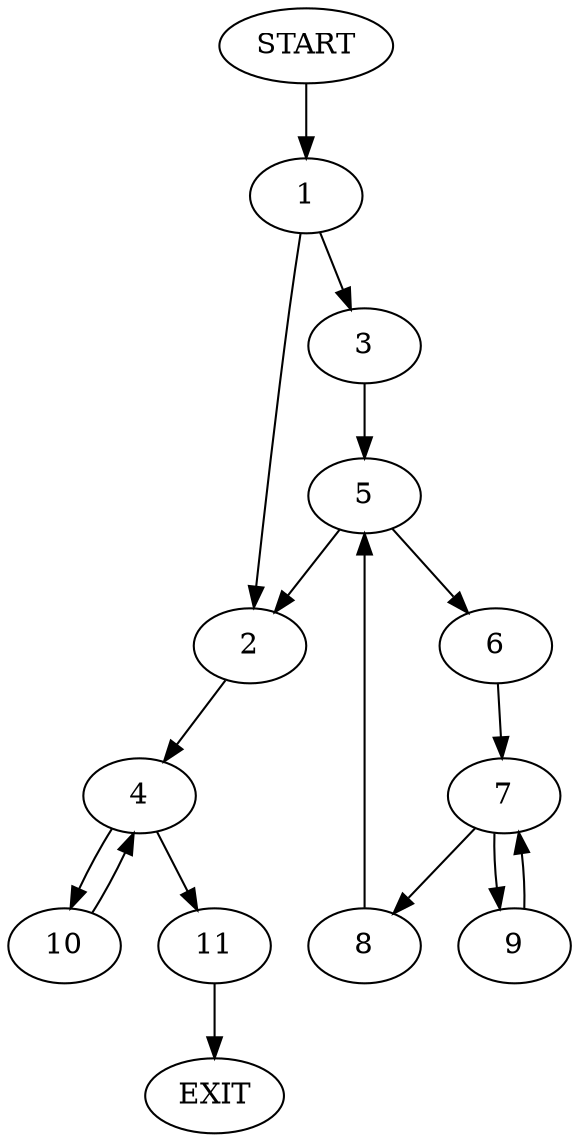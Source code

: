 digraph {
0 [label="START"]
12 [label="EXIT"]
0 -> 1
1 -> 2
1 -> 3
2 -> 4
3 -> 5
5 -> 6
5 -> 2
6 -> 7
7 -> 8
7 -> 9
9 -> 7
8 -> 5
4 -> 10
4 -> 11
10 -> 4
11 -> 12
}
